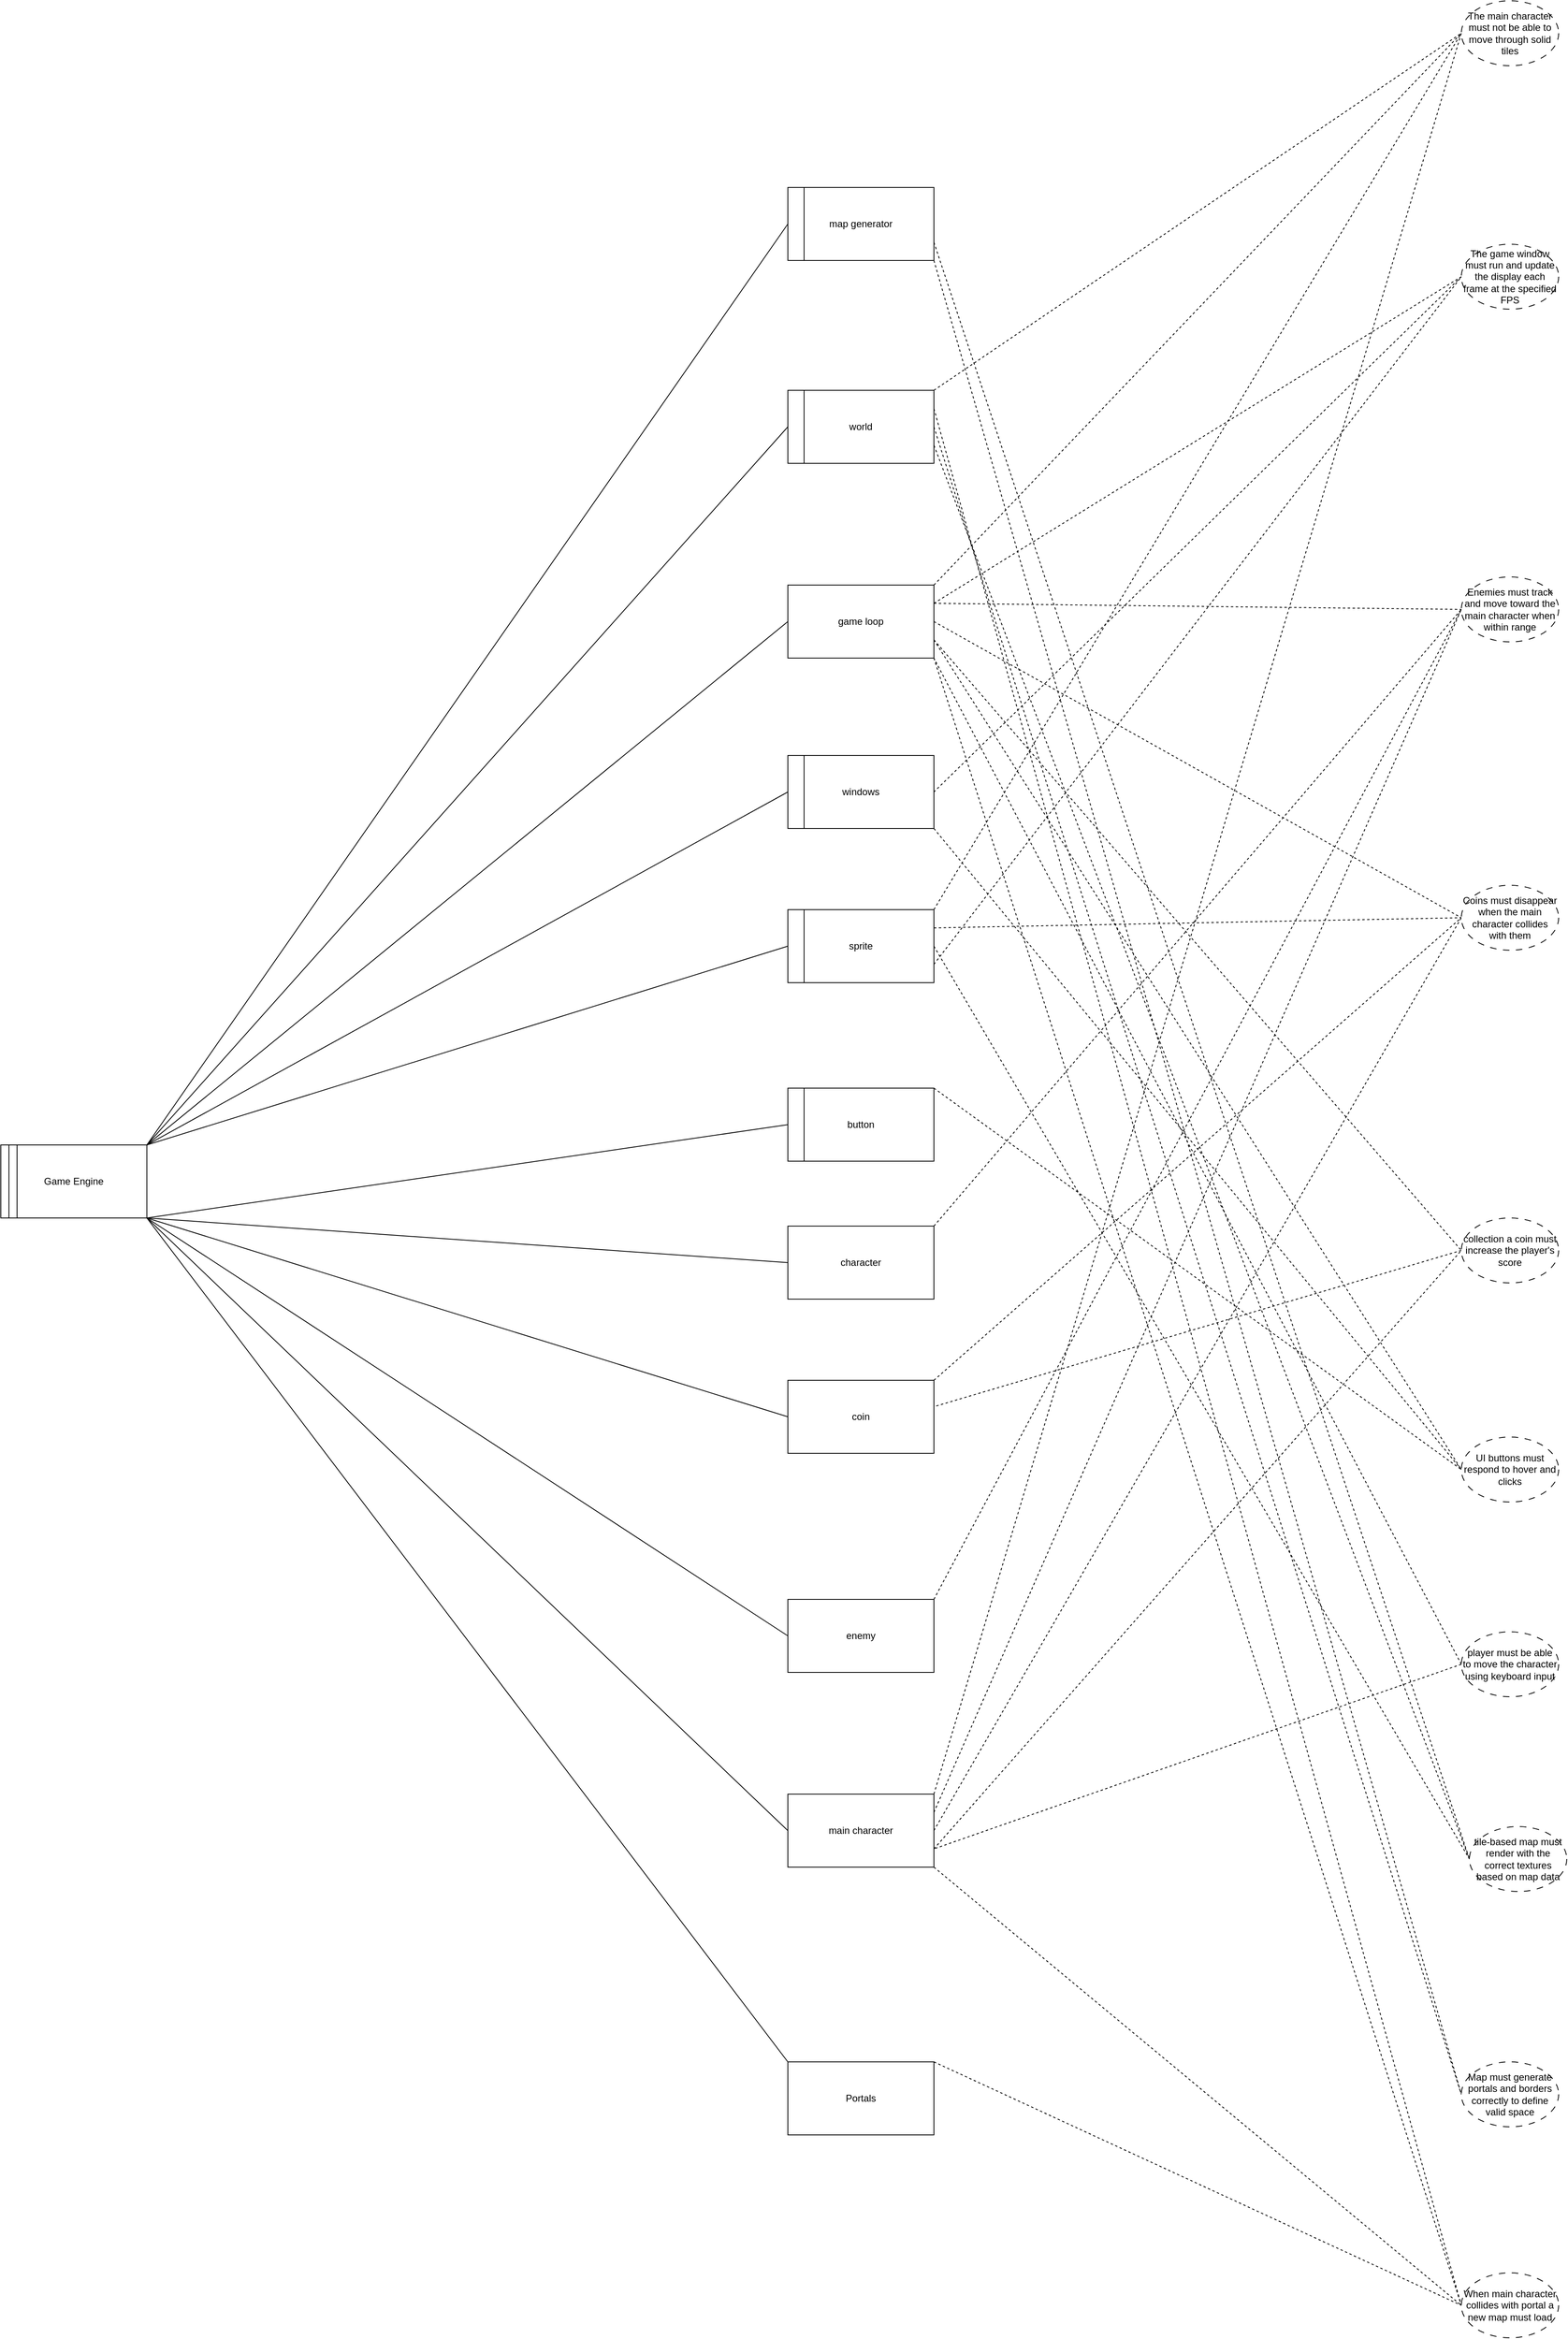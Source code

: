 <mxfile version="26.2.14">
  <diagram name="Page-1" id="dEOMz_1Q2bYMSHCnKqsL">
    <mxGraphModel dx="3913" dy="2690" grid="1" gridSize="10" guides="1" tooltips="1" connect="1" arrows="1" fold="1" page="1" pageScale="1" pageWidth="850" pageHeight="1100" math="0" shadow="0">
      <root>
        <mxCell id="0" />
        <mxCell id="1" parent="0" />
        <mxCell id="GSm-fKOxoH70OPwDlnBu-1" value="The main character must not be able to move through solid tiles" style="ellipse;whiteSpace=wrap;html=1;dashed=1;dashPattern=8 8;" vertex="1" parent="1">
          <mxGeometry x="1110" y="-710" width="120" height="80" as="geometry" />
        </mxCell>
        <mxCell id="GSm-fKOxoH70OPwDlnBu-2" value="Enemies must track and move toward the main character when within range" style="ellipse;whiteSpace=wrap;html=1;dashed=1;dashPattern=8 8;" vertex="1" parent="1">
          <mxGeometry x="1110" width="120" height="80" as="geometry" />
        </mxCell>
        <mxCell id="GSm-fKOxoH70OPwDlnBu-3" value="collection a coin must increase the player&#39;s score" style="ellipse;whiteSpace=wrap;html=1;dashed=1;dashPattern=8 8;" vertex="1" parent="1">
          <mxGeometry x="1110" y="790" width="120" height="80" as="geometry" />
        </mxCell>
        <mxCell id="GSm-fKOxoH70OPwDlnBu-4" value="Map must generate portals and borders correctly to define valid space" style="ellipse;whiteSpace=wrap;html=1;dashed=1;dashPattern=8 8;" vertex="1" parent="1">
          <mxGeometry x="1110" y="1830" width="120" height="80" as="geometry" />
        </mxCell>
        <mxCell id="GSm-fKOxoH70OPwDlnBu-5" value="world" style="rounded=0;whiteSpace=wrap;html=1;" vertex="1" parent="1">
          <mxGeometry x="280" y="-230" width="180" height="90" as="geometry" />
        </mxCell>
        <mxCell id="GSm-fKOxoH70OPwDlnBu-6" value="game loop" style="rounded=0;whiteSpace=wrap;html=1;" vertex="1" parent="1">
          <mxGeometry x="280" y="10" width="180" height="90" as="geometry" />
        </mxCell>
        <mxCell id="GSm-fKOxoH70OPwDlnBu-7" value="windows" style="rounded=0;whiteSpace=wrap;html=1;" vertex="1" parent="1">
          <mxGeometry x="280" y="220" width="180" height="90" as="geometry" />
        </mxCell>
        <mxCell id="GSm-fKOxoH70OPwDlnBu-8" value="sprite" style="rounded=0;whiteSpace=wrap;html=1;" vertex="1" parent="1">
          <mxGeometry x="280" y="410" width="180" height="90" as="geometry" />
        </mxCell>
        <mxCell id="GSm-fKOxoH70OPwDlnBu-14" value="Game Engine" style="rounded=0;whiteSpace=wrap;html=1;" vertex="1" parent="1">
          <mxGeometry x="-690" y="700" width="180" height="90" as="geometry" />
        </mxCell>
        <mxCell id="GSm-fKOxoH70OPwDlnBu-16" value="" style="endArrow=none;html=1;rounded=0;entryX=0.25;entryY=0;entryDx=0;entryDy=0;exitX=0.25;exitY=1;exitDx=0;exitDy=0;" edge="1" parent="1">
          <mxGeometry width="50" height="50" relative="1" as="geometry">
            <mxPoint x="-670" y="790" as="sourcePoint" />
            <mxPoint x="-670" y="700" as="targetPoint" />
          </mxGeometry>
        </mxCell>
        <mxCell id="GSm-fKOxoH70OPwDlnBu-17" value="" style="endArrow=none;html=1;rounded=0;entryX=0.25;entryY=0;entryDx=0;entryDy=0;exitX=0.25;exitY=1;exitDx=0;exitDy=0;" edge="1" parent="1">
          <mxGeometry width="50" height="50" relative="1" as="geometry">
            <mxPoint x="-680" y="790" as="sourcePoint" />
            <mxPoint x="-680" y="700" as="targetPoint" />
          </mxGeometry>
        </mxCell>
        <mxCell id="GSm-fKOxoH70OPwDlnBu-18" value="map generator" style="rounded=0;whiteSpace=wrap;html=1;" vertex="1" parent="1">
          <mxGeometry x="280" y="-480" width="180" height="90" as="geometry" />
        </mxCell>
        <mxCell id="GSm-fKOxoH70OPwDlnBu-19" value="button" style="rounded=0;whiteSpace=wrap;html=1;" vertex="1" parent="1">
          <mxGeometry x="280" y="630" width="180" height="90" as="geometry" />
        </mxCell>
        <mxCell id="GSm-fKOxoH70OPwDlnBu-20" value="character" style="rounded=0;whiteSpace=wrap;html=1;" vertex="1" parent="1">
          <mxGeometry x="280" y="800" width="180" height="90" as="geometry" />
        </mxCell>
        <mxCell id="GSm-fKOxoH70OPwDlnBu-21" value="coin" style="rounded=0;whiteSpace=wrap;html=1;" vertex="1" parent="1">
          <mxGeometry x="280" y="990" width="180" height="90" as="geometry" />
        </mxCell>
        <mxCell id="GSm-fKOxoH70OPwDlnBu-22" value="enemy" style="rounded=0;whiteSpace=wrap;html=1;" vertex="1" parent="1">
          <mxGeometry x="280" y="1260" width="180" height="90" as="geometry" />
        </mxCell>
        <mxCell id="GSm-fKOxoH70OPwDlnBu-23" value="main character" style="rounded=0;whiteSpace=wrap;html=1;" vertex="1" parent="1">
          <mxGeometry x="280" y="1500" width="180" height="90" as="geometry" />
        </mxCell>
        <mxCell id="GSm-fKOxoH70OPwDlnBu-24" value="" style="endArrow=none;html=1;rounded=0;entryX=0;entryY=0.5;entryDx=0;entryDy=0;exitX=1;exitY=0;exitDx=0;exitDy=0;" edge="1" parent="1" source="GSm-fKOxoH70OPwDlnBu-14" target="GSm-fKOxoH70OPwDlnBu-18">
          <mxGeometry width="50" height="50" relative="1" as="geometry">
            <mxPoint x="-50" y="160" as="sourcePoint" />
            <mxPoint y="110" as="targetPoint" />
          </mxGeometry>
        </mxCell>
        <mxCell id="GSm-fKOxoH70OPwDlnBu-25" value="" style="endArrow=none;html=1;rounded=0;entryX=0;entryY=0.5;entryDx=0;entryDy=0;exitX=1;exitY=0;exitDx=0;exitDy=0;" edge="1" parent="1" source="GSm-fKOxoH70OPwDlnBu-14" target="GSm-fKOxoH70OPwDlnBu-5">
          <mxGeometry width="50" height="50" relative="1" as="geometry">
            <mxPoint x="-130" y="280" as="sourcePoint" />
            <mxPoint x="290" y="-35" as="targetPoint" />
          </mxGeometry>
        </mxCell>
        <mxCell id="GSm-fKOxoH70OPwDlnBu-26" value="" style="endArrow=none;html=1;rounded=0;entryX=0;entryY=0.5;entryDx=0;entryDy=0;exitX=1;exitY=0;exitDx=0;exitDy=0;" edge="1" parent="1" source="GSm-fKOxoH70OPwDlnBu-14" target="GSm-fKOxoH70OPwDlnBu-6">
          <mxGeometry width="50" height="50" relative="1" as="geometry">
            <mxPoint x="-130" y="280" as="sourcePoint" />
            <mxPoint x="290" y="105" as="targetPoint" />
          </mxGeometry>
        </mxCell>
        <mxCell id="GSm-fKOxoH70OPwDlnBu-27" value="" style="endArrow=none;html=1;rounded=0;entryX=0;entryY=0.5;entryDx=0;entryDy=0;exitX=1;exitY=0;exitDx=0;exitDy=0;" edge="1" parent="1" source="GSm-fKOxoH70OPwDlnBu-14" target="GSm-fKOxoH70OPwDlnBu-7">
          <mxGeometry width="50" height="50" relative="1" as="geometry">
            <mxPoint x="-140" y="345" as="sourcePoint" />
            <mxPoint x="270" y="280" as="targetPoint" />
          </mxGeometry>
        </mxCell>
        <mxCell id="GSm-fKOxoH70OPwDlnBu-28" value="" style="endArrow=none;html=1;rounded=0;entryX=0;entryY=0.5;entryDx=0;entryDy=0;exitX=1;exitY=0;exitDx=0;exitDy=0;" edge="1" parent="1" source="GSm-fKOxoH70OPwDlnBu-14" target="GSm-fKOxoH70OPwDlnBu-8">
          <mxGeometry width="50" height="50" relative="1" as="geometry">
            <mxPoint x="-150" y="340" as="sourcePoint" />
            <mxPoint x="260" y="415" as="targetPoint" />
          </mxGeometry>
        </mxCell>
        <mxCell id="GSm-fKOxoH70OPwDlnBu-29" value="" style="endArrow=none;html=1;rounded=0;entryX=0;entryY=0.5;entryDx=0;entryDy=0;exitX=1;exitY=1;exitDx=0;exitDy=0;" edge="1" parent="1" source="GSm-fKOxoH70OPwDlnBu-14" target="GSm-fKOxoH70OPwDlnBu-19">
          <mxGeometry width="50" height="50" relative="1" as="geometry">
            <mxPoint x="-140" y="410" as="sourcePoint" />
            <mxPoint x="270" y="635" as="targetPoint" />
          </mxGeometry>
        </mxCell>
        <mxCell id="GSm-fKOxoH70OPwDlnBu-30" value="" style="endArrow=none;html=1;rounded=0;entryX=0;entryY=0.5;entryDx=0;entryDy=0;exitX=1;exitY=1;exitDx=0;exitDy=0;" edge="1" parent="1" source="GSm-fKOxoH70OPwDlnBu-14" target="GSm-fKOxoH70OPwDlnBu-20">
          <mxGeometry width="50" height="50" relative="1" as="geometry">
            <mxPoint x="-170" y="430" as="sourcePoint" />
            <mxPoint x="240" y="735" as="targetPoint" />
          </mxGeometry>
        </mxCell>
        <mxCell id="GSm-fKOxoH70OPwDlnBu-31" value="" style="endArrow=none;html=1;rounded=0;entryX=0;entryY=0.5;entryDx=0;entryDy=0;exitX=1;exitY=1;exitDx=0;exitDy=0;" edge="1" parent="1" source="GSm-fKOxoH70OPwDlnBu-14" target="GSm-fKOxoH70OPwDlnBu-21">
          <mxGeometry width="50" height="50" relative="1" as="geometry">
            <mxPoint x="-210" y="460" as="sourcePoint" />
            <mxPoint x="200" y="935" as="targetPoint" />
          </mxGeometry>
        </mxCell>
        <mxCell id="GSm-fKOxoH70OPwDlnBu-32" value="" style="endArrow=none;html=1;rounded=0;entryX=0;entryY=0.5;entryDx=0;entryDy=0;exitX=1;exitY=1;exitDx=0;exitDy=0;" edge="1" parent="1" source="GSm-fKOxoH70OPwDlnBu-14" target="GSm-fKOxoH70OPwDlnBu-22">
          <mxGeometry width="50" height="50" relative="1" as="geometry">
            <mxPoint x="-180" y="430" as="sourcePoint" />
            <mxPoint x="230" y="1095" as="targetPoint" />
          </mxGeometry>
        </mxCell>
        <mxCell id="GSm-fKOxoH70OPwDlnBu-33" value="" style="endArrow=none;html=1;rounded=0;exitX=1;exitY=1;exitDx=0;exitDy=0;entryX=0;entryY=0.5;entryDx=0;entryDy=0;" edge="1" parent="1" source="GSm-fKOxoH70OPwDlnBu-14" target="GSm-fKOxoH70OPwDlnBu-23">
          <mxGeometry width="50" height="50" relative="1" as="geometry">
            <mxPoint x="-120" y="380" as="sourcePoint" />
            <mxPoint x="10" y="1351.28" as="targetPoint" />
          </mxGeometry>
        </mxCell>
        <mxCell id="GSm-fKOxoH70OPwDlnBu-35" value="" style="endArrow=none;dashed=1;html=1;rounded=0;exitX=1;exitY=0;exitDx=0;exitDy=0;entryX=0;entryY=0.5;entryDx=0;entryDy=0;" edge="1" parent="1" source="GSm-fKOxoH70OPwDlnBu-5" target="GSm-fKOxoH70OPwDlnBu-1">
          <mxGeometry width="50" height="50" relative="1" as="geometry">
            <mxPoint x="530" y="150" as="sourcePoint" />
            <mxPoint x="580" y="100" as="targetPoint" />
          </mxGeometry>
        </mxCell>
        <mxCell id="GSm-fKOxoH70OPwDlnBu-36" value="" style="endArrow=none;dashed=1;html=1;rounded=0;exitX=1;exitY=0;exitDx=0;exitDy=0;entryX=0;entryY=0.5;entryDx=0;entryDy=0;" edge="1" parent="1" source="GSm-fKOxoH70OPwDlnBu-8" target="GSm-fKOxoH70OPwDlnBu-1">
          <mxGeometry width="50" height="50" relative="1" as="geometry">
            <mxPoint x="470" y="450" as="sourcePoint" />
            <mxPoint x="520" y="400" as="targetPoint" />
          </mxGeometry>
        </mxCell>
        <mxCell id="GSm-fKOxoH70OPwDlnBu-37" value="" style="endArrow=none;dashed=1;html=1;rounded=0;exitX=1;exitY=0;exitDx=0;exitDy=0;entryX=0;entryY=0.5;entryDx=0;entryDy=0;" edge="1" parent="1" source="GSm-fKOxoH70OPwDlnBu-23" target="GSm-fKOxoH70OPwDlnBu-1">
          <mxGeometry width="50" height="50" relative="1" as="geometry">
            <mxPoint x="460" y="1350" as="sourcePoint" />
            <mxPoint x="580" y="90" as="targetPoint" />
          </mxGeometry>
        </mxCell>
        <mxCell id="GSm-fKOxoH70OPwDlnBu-38" value="" style="endArrow=none;dashed=1;html=1;rounded=0;exitX=1;exitY=0;exitDx=0;exitDy=0;entryX=0;entryY=0.5;entryDx=0;entryDy=0;" edge="1" parent="1" source="GSm-fKOxoH70OPwDlnBu-6" target="GSm-fKOxoH70OPwDlnBu-1">
          <mxGeometry width="50" height="50" relative="1" as="geometry">
            <mxPoint x="480" y="180" as="sourcePoint" />
            <mxPoint x="540" y="120" as="targetPoint" />
          </mxGeometry>
        </mxCell>
        <mxCell id="GSm-fKOxoH70OPwDlnBu-39" value="" style="endArrow=none;dashed=1;html=1;rounded=0;entryX=0;entryY=0.5;entryDx=0;entryDy=0;exitX=1;exitY=0.25;exitDx=0;exitDy=0;" edge="1" parent="1" source="GSm-fKOxoH70OPwDlnBu-23" target="GSm-fKOxoH70OPwDlnBu-2">
          <mxGeometry width="50" height="50" relative="1" as="geometry">
            <mxPoint x="540" y="1050" as="sourcePoint" />
            <mxPoint x="610" y="460" as="targetPoint" />
          </mxGeometry>
        </mxCell>
        <mxCell id="GSm-fKOxoH70OPwDlnBu-40" value="" style="endArrow=none;dashed=1;html=1;rounded=0;exitX=1;exitY=0.5;exitDx=0;exitDy=0;entryX=0;entryY=0.5;entryDx=0;entryDy=0;" edge="1" parent="1" source="GSm-fKOxoH70OPwDlnBu-6" target="GSm-fKOxoH70OPwDlnBu-48">
          <mxGeometry width="50" height="50" relative="1" as="geometry">
            <mxPoint x="620" y="170" as="sourcePoint" />
            <mxPoint x="680" y="110" as="targetPoint" />
          </mxGeometry>
        </mxCell>
        <mxCell id="GSm-fKOxoH70OPwDlnBu-41" value="" style="endArrow=none;dashed=1;html=1;rounded=0;exitX=1;exitY=0.75;exitDx=0;exitDy=0;entryX=0;entryY=0.5;entryDx=0;entryDy=0;" edge="1" parent="1" source="GSm-fKOxoH70OPwDlnBu-6" target="GSm-fKOxoH70OPwDlnBu-3">
          <mxGeometry width="50" height="50" relative="1" as="geometry">
            <mxPoint x="650" y="270" as="sourcePoint" />
            <mxPoint x="710" y="210" as="targetPoint" />
          </mxGeometry>
        </mxCell>
        <mxCell id="GSm-fKOxoH70OPwDlnBu-42" value="" style="endArrow=none;dashed=1;html=1;rounded=0;exitX=1;exitY=0;exitDx=0;exitDy=0;entryX=0;entryY=0.5;entryDx=0;entryDy=0;" edge="1" parent="1" source="GSm-fKOxoH70OPwDlnBu-20" target="GSm-fKOxoH70OPwDlnBu-2">
          <mxGeometry width="50" height="50" relative="1" as="geometry">
            <mxPoint x="470" y="730" as="sourcePoint" />
            <mxPoint x="590" y="430" as="targetPoint" />
          </mxGeometry>
        </mxCell>
        <mxCell id="GSm-fKOxoH70OPwDlnBu-43" value="" style="endArrow=none;dashed=1;html=1;rounded=0;exitX=1;exitY=0;exitDx=0;exitDy=0;entryX=0;entryY=0.5;entryDx=0;entryDy=0;" edge="1" parent="1" source="GSm-fKOxoH70OPwDlnBu-22" target="GSm-fKOxoH70OPwDlnBu-2">
          <mxGeometry width="50" height="50" relative="1" as="geometry">
            <mxPoint x="470" y="705" as="sourcePoint" />
            <mxPoint x="530" y="645" as="targetPoint" />
          </mxGeometry>
        </mxCell>
        <mxCell id="GSm-fKOxoH70OPwDlnBu-44" value="" style="endArrow=none;dashed=1;html=1;rounded=0;exitX=1;exitY=0.25;exitDx=0;exitDy=0;entryX=0;entryY=0.5;entryDx=0;entryDy=0;" edge="1" parent="1" source="GSm-fKOxoH70OPwDlnBu-6" target="GSm-fKOxoH70OPwDlnBu-2">
          <mxGeometry width="50" height="50" relative="1" as="geometry">
            <mxPoint x="480" y="210" as="sourcePoint" />
            <mxPoint x="540" y="150" as="targetPoint" />
          </mxGeometry>
        </mxCell>
        <mxCell id="GSm-fKOxoH70OPwDlnBu-45" value="" style="endArrow=none;dashed=1;html=1;rounded=0;exitX=1;exitY=0.25;exitDx=0;exitDy=0;entryX=0;entryY=0.5;entryDx=0;entryDy=0;" edge="1" parent="1" source="GSm-fKOxoH70OPwDlnBu-8" target="GSm-fKOxoH70OPwDlnBu-48">
          <mxGeometry width="50" height="50" relative="1" as="geometry">
            <mxPoint x="470" y="570" as="sourcePoint" />
            <mxPoint x="530" y="510" as="targetPoint" />
          </mxGeometry>
        </mxCell>
        <mxCell id="GSm-fKOxoH70OPwDlnBu-46" value="" style="endArrow=none;dashed=1;html=1;rounded=0;exitX=1;exitY=0.5;exitDx=0;exitDy=0;entryX=0;entryY=0.5;entryDx=0;entryDy=0;" edge="1" parent="1" source="GSm-fKOxoH70OPwDlnBu-23" target="GSm-fKOxoH70OPwDlnBu-48">
          <mxGeometry width="50" height="50" relative="1" as="geometry">
            <mxPoint x="590" y="920" as="sourcePoint" />
            <mxPoint x="650" y="860" as="targetPoint" />
          </mxGeometry>
        </mxCell>
        <mxCell id="GSm-fKOxoH70OPwDlnBu-47" value="" style="endArrow=none;dashed=1;html=1;rounded=0;exitX=1;exitY=0;exitDx=0;exitDy=0;entryX=0;entryY=0.5;entryDx=0;entryDy=0;" edge="1" parent="1" source="GSm-fKOxoH70OPwDlnBu-21" target="GSm-fKOxoH70OPwDlnBu-48">
          <mxGeometry width="50" height="50" relative="1" as="geometry">
            <mxPoint x="490" y="590" as="sourcePoint" />
            <mxPoint x="550" y="530" as="targetPoint" />
          </mxGeometry>
        </mxCell>
        <mxCell id="GSm-fKOxoH70OPwDlnBu-48" value="Coins must disappear when the main character collides with them" style="ellipse;whiteSpace=wrap;html=1;dashed=1;dashPattern=8 8;" vertex="1" parent="1">
          <mxGeometry x="1110" y="380" width="120" height="80" as="geometry" />
        </mxCell>
        <mxCell id="GSm-fKOxoH70OPwDlnBu-49" value="" style="endArrow=none;dashed=1;html=1;rounded=0;exitX=1;exitY=0;exitDx=0;exitDy=0;entryX=0;entryY=0.5;entryDx=0;entryDy=0;" edge="1" parent="1" source="GSm-fKOxoH70OPwDlnBu-59" target="GSm-fKOxoH70OPwDlnBu-60">
          <mxGeometry width="50" height="50" relative="1" as="geometry">
            <mxPoint x="520" y="1540" as="sourcePoint" />
            <mxPoint x="580" y="1480" as="targetPoint" />
          </mxGeometry>
        </mxCell>
        <mxCell id="GSm-fKOxoH70OPwDlnBu-50" value="" style="endArrow=none;dashed=1;html=1;rounded=0;exitX=1;exitY=0.75;exitDx=0;exitDy=0;entryX=0;entryY=0.5;entryDx=0;entryDy=0;" edge="1" parent="1" source="GSm-fKOxoH70OPwDlnBu-18" target="GSm-fKOxoH70OPwDlnBu-56">
          <mxGeometry width="50" height="50" relative="1" as="geometry">
            <mxPoint x="640" y="190" as="sourcePoint" />
            <mxPoint x="700" y="130" as="targetPoint" />
          </mxGeometry>
        </mxCell>
        <mxCell id="GSm-fKOxoH70OPwDlnBu-51" value="" style="endArrow=none;dashed=1;html=1;rounded=0;exitX=1.016;exitY=0.352;exitDx=0;exitDy=0;exitPerimeter=0;entryX=0;entryY=0.5;entryDx=0;entryDy=0;" edge="1" parent="1" source="GSm-fKOxoH70OPwDlnBu-21" target="GSm-fKOxoH70OPwDlnBu-3">
          <mxGeometry width="50" height="50" relative="1" as="geometry">
            <mxPoint x="620" y="770" as="sourcePoint" />
            <mxPoint x="680" y="710" as="targetPoint" />
          </mxGeometry>
        </mxCell>
        <mxCell id="GSm-fKOxoH70OPwDlnBu-52" value="" style="endArrow=none;dashed=1;html=1;rounded=0;exitX=1;exitY=0;exitDx=0;exitDy=0;entryX=0;entryY=0.5;entryDx=0;entryDy=0;" edge="1" parent="1" source="GSm-fKOxoH70OPwDlnBu-19" target="GSm-fKOxoH70OPwDlnBu-58">
          <mxGeometry width="50" height="50" relative="1" as="geometry">
            <mxPoint x="650" y="200" as="sourcePoint" />
            <mxPoint x="710" y="140" as="targetPoint" />
          </mxGeometry>
        </mxCell>
        <mxCell id="GSm-fKOxoH70OPwDlnBu-53" value="" style="endArrow=none;dashed=1;html=1;rounded=0;exitX=1;exitY=0.75;exitDx=0;exitDy=0;entryX=0;entryY=0.5;entryDx=0;entryDy=0;" edge="1" parent="1" source="GSm-fKOxoH70OPwDlnBu-23" target="GSm-fKOxoH70OPwDlnBu-3">
          <mxGeometry width="50" height="50" relative="1" as="geometry">
            <mxPoint x="630" y="870" as="sourcePoint" />
            <mxPoint x="690" y="810" as="targetPoint" />
          </mxGeometry>
        </mxCell>
        <mxCell id="GSm-fKOxoH70OPwDlnBu-54" value="player must be able to move the character using keyboard input" style="ellipse;whiteSpace=wrap;html=1;dashed=1;dashPattern=8 8;" vertex="1" parent="1">
          <mxGeometry x="1110" y="1300" width="120" height="80" as="geometry" />
        </mxCell>
        <mxCell id="GSm-fKOxoH70OPwDlnBu-55" value="The game window must run and update the display each frame at the specified FPS" style="ellipse;whiteSpace=wrap;html=1;dashed=1;dashPattern=8 8;" vertex="1" parent="1">
          <mxGeometry x="1110" y="-410" width="120" height="80" as="geometry" />
        </mxCell>
        <mxCell id="GSm-fKOxoH70OPwDlnBu-56" value="tile-based map must render with the correct textures based on map data" style="ellipse;whiteSpace=wrap;html=1;dashed=1;dashPattern=8 8;" vertex="1" parent="1">
          <mxGeometry x="1120" y="1540" width="120" height="80" as="geometry" />
        </mxCell>
        <mxCell id="GSm-fKOxoH70OPwDlnBu-58" value="UI buttons must respond to hover and clicks" style="ellipse;whiteSpace=wrap;html=1;dashed=1;dashPattern=8 8;" vertex="1" parent="1">
          <mxGeometry x="1110" y="1060" width="120" height="80" as="geometry" />
        </mxCell>
        <mxCell id="GSm-fKOxoH70OPwDlnBu-59" value="Portals" style="rounded=0;whiteSpace=wrap;html=1;" vertex="1" parent="1">
          <mxGeometry x="280" y="1830" width="180" height="90" as="geometry" />
        </mxCell>
        <mxCell id="GSm-fKOxoH70OPwDlnBu-60" value="When main character collides with portal a new map must load" style="ellipse;whiteSpace=wrap;html=1;dashed=1;dashPattern=8 8;" vertex="1" parent="1">
          <mxGeometry x="1110" y="2090" width="120" height="80" as="geometry" />
        </mxCell>
        <mxCell id="GSm-fKOxoH70OPwDlnBu-61" value="" style="endArrow=none;dashed=1;html=1;rounded=0;exitX=1;exitY=1;exitDx=0;exitDy=0;entryX=0;entryY=0.5;entryDx=0;entryDy=0;" edge="1" parent="1" source="GSm-fKOxoH70OPwDlnBu-18" target="GSm-fKOxoH70OPwDlnBu-4">
          <mxGeometry width="50" height="50" relative="1" as="geometry">
            <mxPoint x="510" y="1350" as="sourcePoint" />
            <mxPoint x="570" y="1290" as="targetPoint" />
          </mxGeometry>
        </mxCell>
        <mxCell id="GSm-fKOxoH70OPwDlnBu-62" value="" style="endArrow=none;dashed=1;html=1;rounded=0;exitX=0;exitY=0.5;exitDx=0;exitDy=0;entryX=1;entryY=0.75;entryDx=0;entryDy=0;" edge="1" parent="1" source="GSm-fKOxoH70OPwDlnBu-56" target="GSm-fKOxoH70OPwDlnBu-5">
          <mxGeometry width="50" height="50" relative="1" as="geometry">
            <mxPoint x="640" y="1040" as="sourcePoint" />
            <mxPoint x="700" y="980" as="targetPoint" />
          </mxGeometry>
        </mxCell>
        <mxCell id="GSm-fKOxoH70OPwDlnBu-63" value="" style="endArrow=none;dashed=1;html=1;rounded=0;exitX=1;exitY=1;exitDx=0;exitDy=0;entryX=0;entryY=0.5;entryDx=0;entryDy=0;" edge="1" parent="1" source="GSm-fKOxoH70OPwDlnBu-23" target="GSm-fKOxoH70OPwDlnBu-60">
          <mxGeometry width="50" height="50" relative="1" as="geometry">
            <mxPoint x="510" y="1410" as="sourcePoint" />
            <mxPoint x="550" y="1365" as="targetPoint" />
          </mxGeometry>
        </mxCell>
        <mxCell id="GSm-fKOxoH70OPwDlnBu-64" value="" style="endArrow=none;dashed=1;html=1;rounded=0;exitX=1;exitY=1;exitDx=0;exitDy=0;entryX=0;entryY=0.5;entryDx=0;entryDy=0;" edge="1" parent="1" source="GSm-fKOxoH70OPwDlnBu-6" target="GSm-fKOxoH70OPwDlnBu-60">
          <mxGeometry width="50" height="50" relative="1" as="geometry">
            <mxPoint x="660" y="210" as="sourcePoint" />
            <mxPoint x="720" y="150" as="targetPoint" />
          </mxGeometry>
        </mxCell>
        <mxCell id="GSm-fKOxoH70OPwDlnBu-65" value="" style="endArrow=none;dashed=1;html=1;rounded=0;exitX=1;exitY=0.25;exitDx=0;exitDy=0;entryX=0;entryY=0.5;entryDx=0;entryDy=0;" edge="1" parent="1" source="GSm-fKOxoH70OPwDlnBu-5" target="GSm-fKOxoH70OPwDlnBu-60">
          <mxGeometry width="50" height="50" relative="1" as="geometry">
            <mxPoint x="640" y="140" as="sourcePoint" />
            <mxPoint x="700" y="80" as="targetPoint" />
          </mxGeometry>
        </mxCell>
        <mxCell id="GSm-fKOxoH70OPwDlnBu-66" value="" style="endArrow=none;dashed=1;html=1;rounded=0;exitX=0;exitY=0.5;exitDx=0;exitDy=0;entryX=1;entryY=0.75;entryDx=0;entryDy=0;" edge="1" parent="1" source="GSm-fKOxoH70OPwDlnBu-54" target="GSm-fKOxoH70OPwDlnBu-23">
          <mxGeometry width="50" height="50" relative="1" as="geometry">
            <mxPoint x="760" y="1150" as="sourcePoint" />
            <mxPoint x="820" y="1090" as="targetPoint" />
          </mxGeometry>
        </mxCell>
        <mxCell id="GSm-fKOxoH70OPwDlnBu-67" value="" style="endArrow=none;dashed=1;html=1;rounded=0;exitX=0;exitY=0.5;exitDx=0;exitDy=0;entryX=1;entryY=1;entryDx=0;entryDy=0;" edge="1" parent="1" source="GSm-fKOxoH70OPwDlnBu-54" target="GSm-fKOxoH70OPwDlnBu-6">
          <mxGeometry width="50" height="50" relative="1" as="geometry">
            <mxPoint x="740" y="470" as="sourcePoint" />
            <mxPoint x="800" y="410" as="targetPoint" />
          </mxGeometry>
        </mxCell>
        <mxCell id="GSm-fKOxoH70OPwDlnBu-68" value="" style="endArrow=none;dashed=1;html=1;rounded=0;entryX=0;entryY=0.5;entryDx=0;entryDy=0;exitX=1;exitY=0.5;exitDx=0;exitDy=0;" edge="1" parent="1" source="GSm-fKOxoH70OPwDlnBu-5" target="GSm-fKOxoH70OPwDlnBu-4">
          <mxGeometry width="50" height="50" relative="1" as="geometry">
            <mxPoint x="520" y="-45" as="sourcePoint" />
            <mxPoint x="620" y="1530" as="targetPoint" />
          </mxGeometry>
        </mxCell>
        <mxCell id="GSm-fKOxoH70OPwDlnBu-69" value="" style="endArrow=none;dashed=1;html=1;rounded=0;entryX=0;entryY=0.5;entryDx=0;entryDy=0;exitX=1;exitY=0.5;exitDx=0;exitDy=0;" edge="1" parent="1" source="GSm-fKOxoH70OPwDlnBu-8" target="GSm-fKOxoH70OPwDlnBu-56">
          <mxGeometry width="50" height="50" relative="1" as="geometry">
            <mxPoint x="600" y="850" as="sourcePoint" />
            <mxPoint x="620" y="1530" as="targetPoint" />
          </mxGeometry>
        </mxCell>
        <mxCell id="GSm-fKOxoH70OPwDlnBu-70" value="" style="endArrow=none;dashed=1;html=1;rounded=0;exitX=1;exitY=1;exitDx=0;exitDy=0;entryX=0;entryY=0.5;entryDx=0;entryDy=0;" edge="1" parent="1" source="GSm-fKOxoH70OPwDlnBu-7" target="GSm-fKOxoH70OPwDlnBu-58">
          <mxGeometry width="50" height="50" relative="1" as="geometry">
            <mxPoint x="750" y="860" as="sourcePoint" />
            <mxPoint x="810" y="800" as="targetPoint" />
          </mxGeometry>
        </mxCell>
        <mxCell id="GSm-fKOxoH70OPwDlnBu-71" value="" style="endArrow=none;dashed=1;html=1;rounded=0;exitX=0;exitY=0.5;exitDx=0;exitDy=0;entryX=1;entryY=0.5;entryDx=0;entryDy=0;" edge="1" parent="1" source="GSm-fKOxoH70OPwDlnBu-55" target="GSm-fKOxoH70OPwDlnBu-7">
          <mxGeometry width="50" height="50" relative="1" as="geometry">
            <mxPoint x="770" y="500" as="sourcePoint" />
            <mxPoint x="830" y="440" as="targetPoint" />
          </mxGeometry>
        </mxCell>
        <mxCell id="GSm-fKOxoH70OPwDlnBu-72" value="" style="endArrow=none;dashed=1;html=1;rounded=0;exitX=1;exitY=0.25;exitDx=0;exitDy=0;entryX=0;entryY=0.5;entryDx=0;entryDy=0;" edge="1" parent="1" source="GSm-fKOxoH70OPwDlnBu-6" target="GSm-fKOxoH70OPwDlnBu-55">
          <mxGeometry width="50" height="50" relative="1" as="geometry">
            <mxPoint x="660" y="210" as="sourcePoint" />
            <mxPoint x="720" y="150" as="targetPoint" />
          </mxGeometry>
        </mxCell>
        <mxCell id="GSm-fKOxoH70OPwDlnBu-73" value="" style="endArrow=none;dashed=1;html=1;rounded=0;exitX=1;exitY=0.75;exitDx=0;exitDy=0;entryX=0;entryY=0.5;entryDx=0;entryDy=0;" edge="1" parent="1" source="GSm-fKOxoH70OPwDlnBu-8" target="GSm-fKOxoH70OPwDlnBu-55">
          <mxGeometry width="50" height="50" relative="1" as="geometry">
            <mxPoint x="670" y="220" as="sourcePoint" />
            <mxPoint x="730" y="160" as="targetPoint" />
          </mxGeometry>
        </mxCell>
        <mxCell id="GSm-fKOxoH70OPwDlnBu-74" value="" style="endArrow=none;dashed=1;html=1;rounded=0;exitX=1;exitY=0.75;exitDx=0;exitDy=0;entryX=0;entryY=0.5;entryDx=0;entryDy=0;" edge="1" parent="1" source="GSm-fKOxoH70OPwDlnBu-6" target="GSm-fKOxoH70OPwDlnBu-58">
          <mxGeometry width="50" height="50" relative="1" as="geometry">
            <mxPoint x="680" y="230" as="sourcePoint" />
            <mxPoint x="740" y="170" as="targetPoint" />
          </mxGeometry>
        </mxCell>
        <mxCell id="GSm-fKOxoH70OPwDlnBu-75" value="" style="endArrow=none;html=1;rounded=0;exitX=1;exitY=1;exitDx=0;exitDy=0;entryX=0;entryY=0;entryDx=0;entryDy=0;" edge="1" parent="1" source="GSm-fKOxoH70OPwDlnBu-14" target="GSm-fKOxoH70OPwDlnBu-59">
          <mxGeometry width="50" height="50" relative="1" as="geometry">
            <mxPoint x="-120" y="380" as="sourcePoint" />
            <mxPoint x="290" y="1405" as="targetPoint" />
          </mxGeometry>
        </mxCell>
        <mxCell id="GSm-fKOxoH70OPwDlnBu-79" value="" style="endArrow=none;html=1;rounded=0;entryX=0.25;entryY=0;entryDx=0;entryDy=0;exitX=0.25;exitY=1;exitDx=0;exitDy=0;" edge="1" parent="1">
          <mxGeometry width="50" height="50" relative="1" as="geometry">
            <mxPoint x="300" y="720" as="sourcePoint" />
            <mxPoint x="300" y="630" as="targetPoint" />
          </mxGeometry>
        </mxCell>
        <mxCell id="GSm-fKOxoH70OPwDlnBu-80" value="" style="endArrow=none;html=1;rounded=0;entryX=0.25;entryY=0;entryDx=0;entryDy=0;exitX=0.25;exitY=1;exitDx=0;exitDy=0;" edge="1" parent="1">
          <mxGeometry width="50" height="50" relative="1" as="geometry">
            <mxPoint x="300" y="-140" as="sourcePoint" />
            <mxPoint x="300" y="-230" as="targetPoint" />
          </mxGeometry>
        </mxCell>
        <mxCell id="GSm-fKOxoH70OPwDlnBu-81" value="" style="endArrow=none;html=1;rounded=0;entryX=0.25;entryY=0;entryDx=0;entryDy=0;exitX=0.25;exitY=1;exitDx=0;exitDy=0;" edge="1" parent="1">
          <mxGeometry width="50" height="50" relative="1" as="geometry">
            <mxPoint x="300" y="-390" as="sourcePoint" />
            <mxPoint x="300" y="-480" as="targetPoint" />
          </mxGeometry>
        </mxCell>
        <mxCell id="GSm-fKOxoH70OPwDlnBu-82" value="" style="endArrow=none;html=1;rounded=0;entryX=0.25;entryY=0;entryDx=0;entryDy=0;exitX=0.25;exitY=1;exitDx=0;exitDy=0;" edge="1" parent="1">
          <mxGeometry width="50" height="50" relative="1" as="geometry">
            <mxPoint x="300" y="310" as="sourcePoint" />
            <mxPoint x="300" y="220" as="targetPoint" />
          </mxGeometry>
        </mxCell>
        <mxCell id="GSm-fKOxoH70OPwDlnBu-83" value="" style="endArrow=none;html=1;rounded=0;entryX=0.25;entryY=0;entryDx=0;entryDy=0;exitX=0.25;exitY=1;exitDx=0;exitDy=0;" edge="1" parent="1">
          <mxGeometry width="50" height="50" relative="1" as="geometry">
            <mxPoint x="300" y="500" as="sourcePoint" />
            <mxPoint x="300" y="410" as="targetPoint" />
          </mxGeometry>
        </mxCell>
      </root>
    </mxGraphModel>
  </diagram>
</mxfile>
